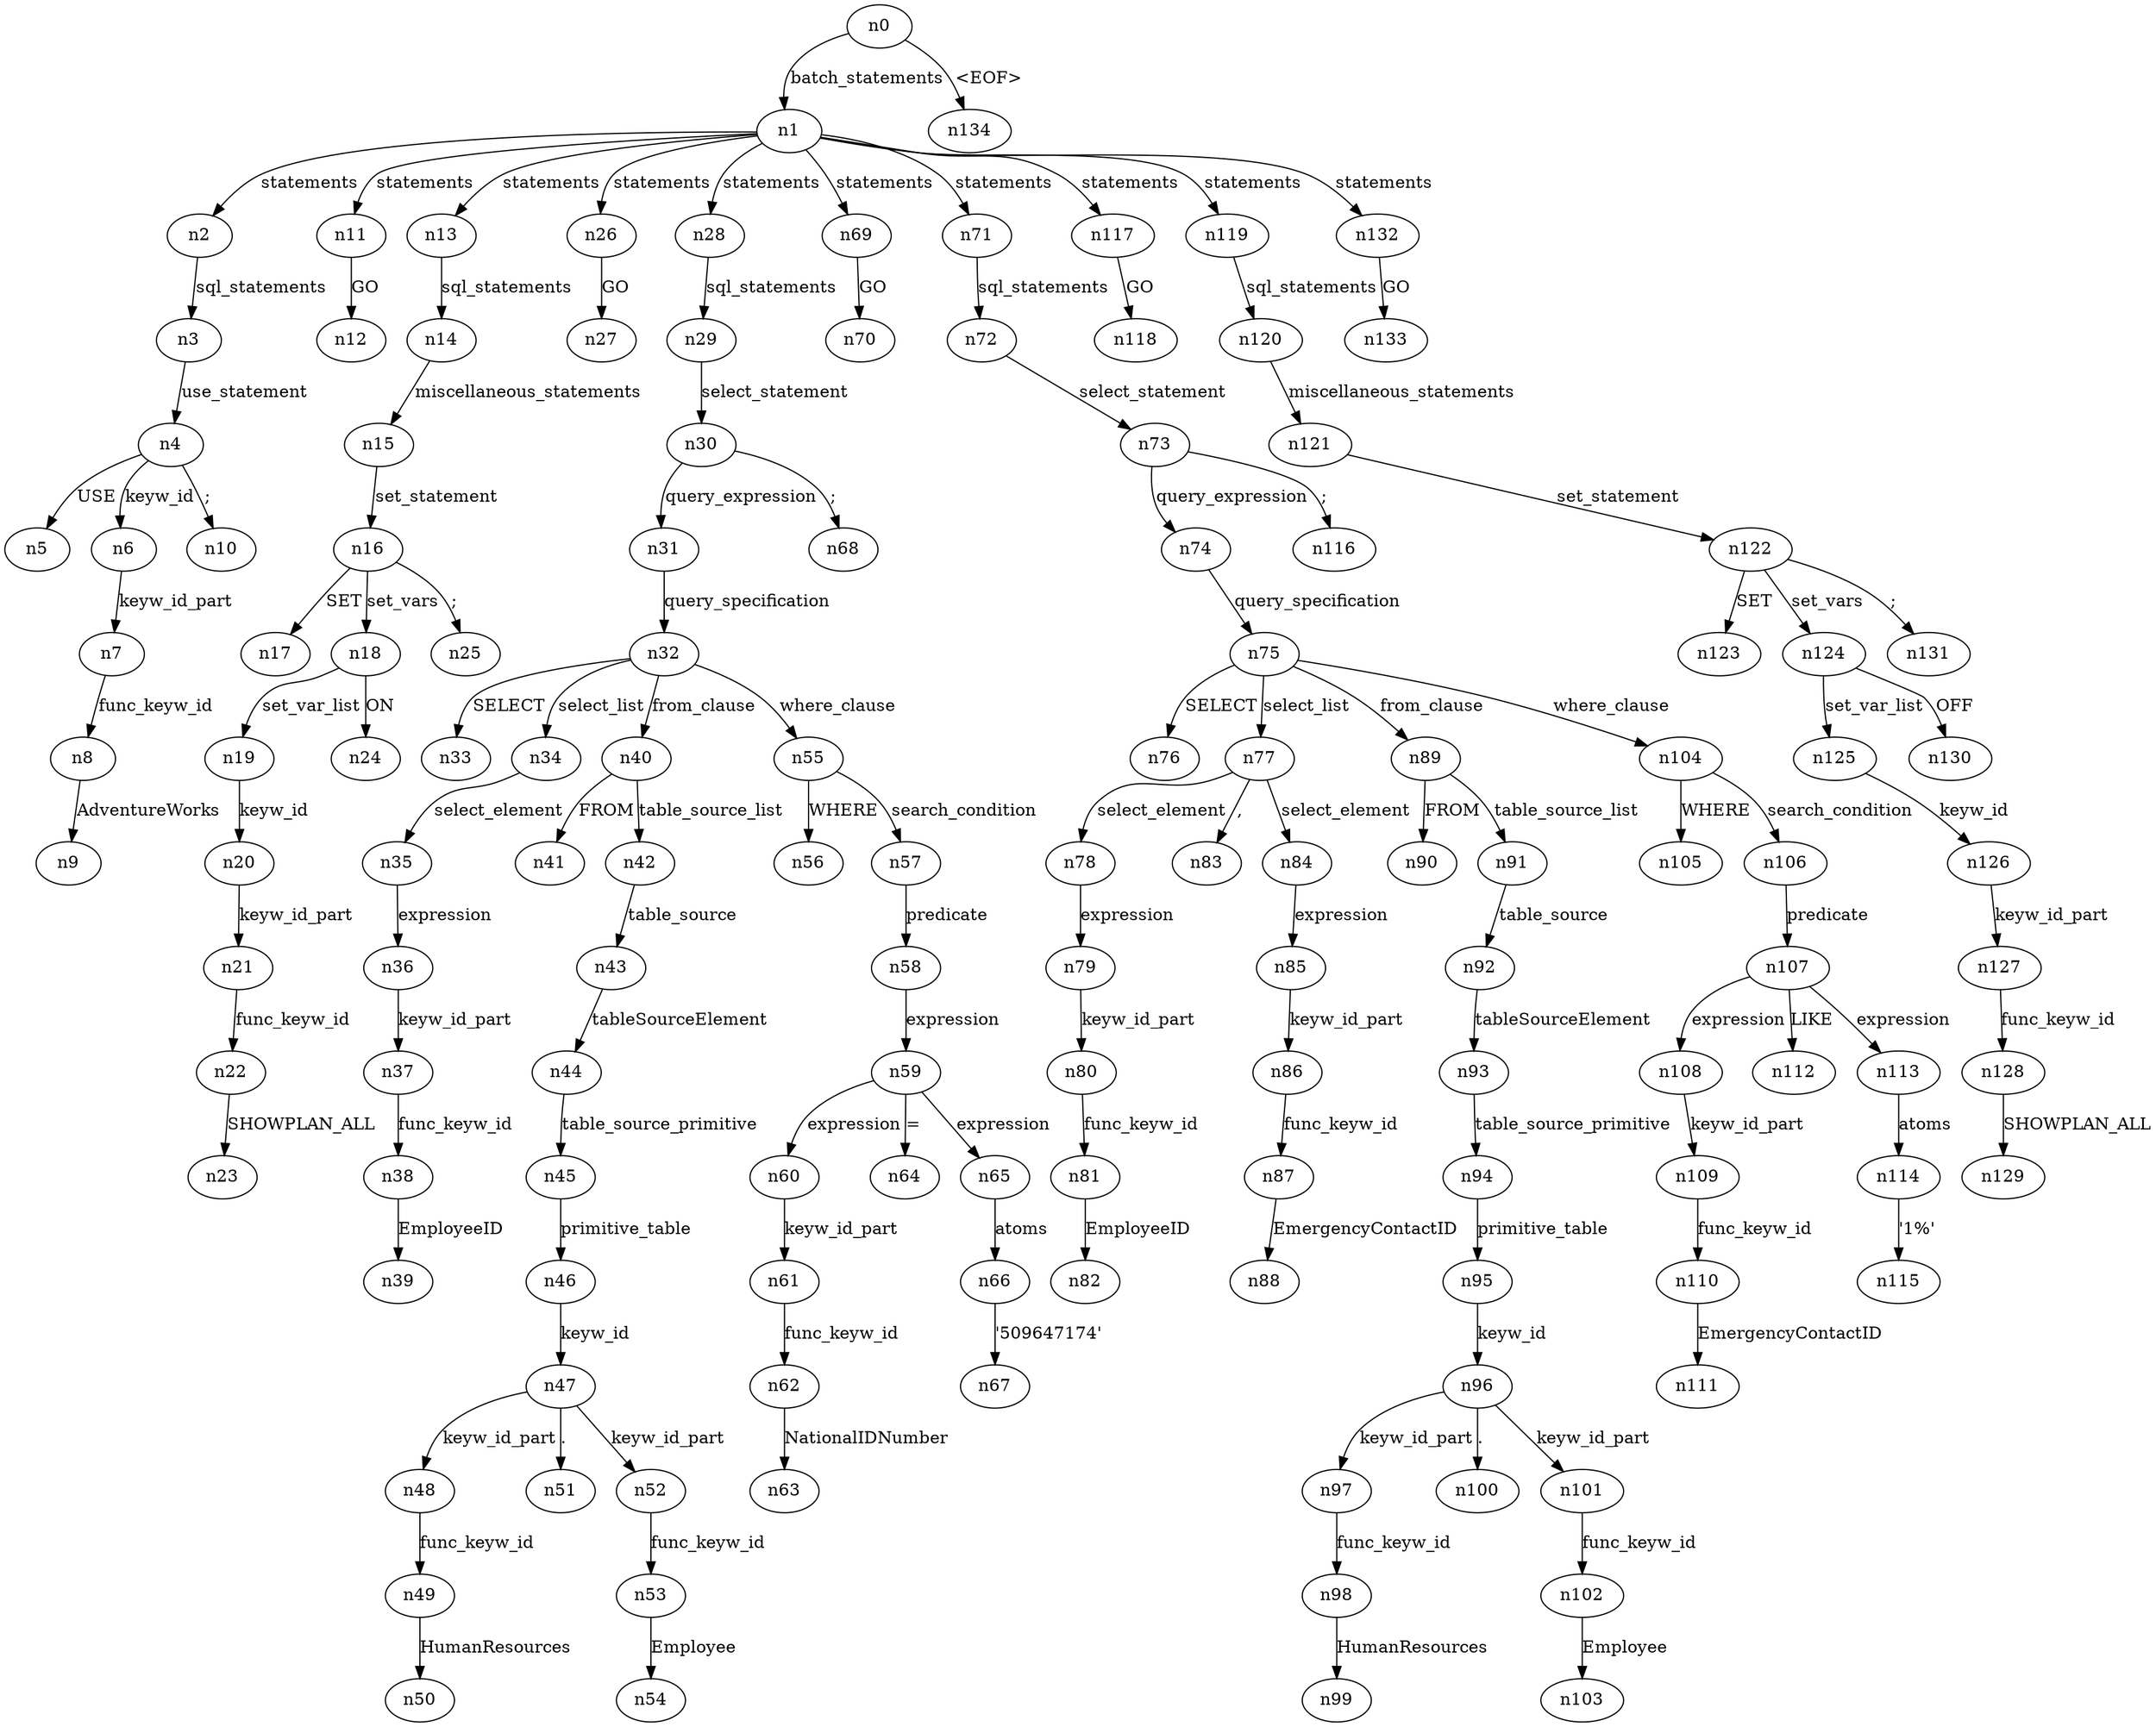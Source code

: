 digraph ParseTree {
  n0 -> n1 [label="batch_statements"];
  n1 -> n2 [label="statements"];
  n2 -> n3 [label="sql_statements"];
  n3 -> n4 [label="use_statement"];
  n4 -> n5 [label="USE"];
  n4 -> n6 [label="keyw_id"];
  n6 -> n7 [label="keyw_id_part"];
  n7 -> n8 [label="func_keyw_id"];
  n8 -> n9 [label="AdventureWorks"];
  n4 -> n10 [label=";"];
  n1 -> n11 [label="statements"];
  n11 -> n12 [label="GO"];
  n1 -> n13 [label="statements"];
  n13 -> n14 [label="sql_statements"];
  n14 -> n15 [label="miscellaneous_statements"];
  n15 -> n16 [label="set_statement"];
  n16 -> n17 [label="SET"];
  n16 -> n18 [label="set_vars"];
  n18 -> n19 [label="set_var_list"];
  n19 -> n20 [label="keyw_id"];
  n20 -> n21 [label="keyw_id_part"];
  n21 -> n22 [label="func_keyw_id"];
  n22 -> n23 [label="SHOWPLAN_ALL"];
  n18 -> n24 [label="ON"];
  n16 -> n25 [label=";"];
  n1 -> n26 [label="statements"];
  n26 -> n27 [label="GO"];
  n1 -> n28 [label="statements"];
  n28 -> n29 [label="sql_statements"];
  n29 -> n30 [label="select_statement"];
  n30 -> n31 [label="query_expression"];
  n31 -> n32 [label="query_specification"];
  n32 -> n33 [label="SELECT"];
  n32 -> n34 [label="select_list"];
  n34 -> n35 [label="select_element"];
  n35 -> n36 [label="expression"];
  n36 -> n37 [label="keyw_id_part"];
  n37 -> n38 [label="func_keyw_id"];
  n38 -> n39 [label="EmployeeID"];
  n32 -> n40 [label="from_clause"];
  n40 -> n41 [label="FROM"];
  n40 -> n42 [label="table_source_list"];
  n42 -> n43 [label="table_source"];
  n43 -> n44 [label="tableSourceElement"];
  n44 -> n45 [label="table_source_primitive"];
  n45 -> n46 [label="primitive_table"];
  n46 -> n47 [label="keyw_id"];
  n47 -> n48 [label="keyw_id_part"];
  n48 -> n49 [label="func_keyw_id"];
  n49 -> n50 [label="HumanResources"];
  n47 -> n51 [label="."];
  n47 -> n52 [label="keyw_id_part"];
  n52 -> n53 [label="func_keyw_id"];
  n53 -> n54 [label="Employee"];
  n32 -> n55 [label="where_clause"];
  n55 -> n56 [label="WHERE"];
  n55 -> n57 [label="search_condition"];
  n57 -> n58 [label="predicate"];
  n58 -> n59 [label="expression"];
  n59 -> n60 [label="expression"];
  n60 -> n61 [label="keyw_id_part"];
  n61 -> n62 [label="func_keyw_id"];
  n62 -> n63 [label="NationalIDNumber"];
  n59 -> n64 [label="="];
  n59 -> n65 [label="expression"];
  n65 -> n66 [label="atoms"];
  n66 -> n67 [label="'509647174'"];
  n30 -> n68 [label=";"];
  n1 -> n69 [label="statements"];
  n69 -> n70 [label="GO"];
  n1 -> n71 [label="statements"];
  n71 -> n72 [label="sql_statements"];
  n72 -> n73 [label="select_statement"];
  n73 -> n74 [label="query_expression"];
  n74 -> n75 [label="query_specification"];
  n75 -> n76 [label="SELECT"];
  n75 -> n77 [label="select_list"];
  n77 -> n78 [label="select_element"];
  n78 -> n79 [label="expression"];
  n79 -> n80 [label="keyw_id_part"];
  n80 -> n81 [label="func_keyw_id"];
  n81 -> n82 [label="EmployeeID"];
  n77 -> n83 [label=","];
  n77 -> n84 [label="select_element"];
  n84 -> n85 [label="expression"];
  n85 -> n86 [label="keyw_id_part"];
  n86 -> n87 [label="func_keyw_id"];
  n87 -> n88 [label="EmergencyContactID"];
  n75 -> n89 [label="from_clause"];
  n89 -> n90 [label="FROM"];
  n89 -> n91 [label="table_source_list"];
  n91 -> n92 [label="table_source"];
  n92 -> n93 [label="tableSourceElement"];
  n93 -> n94 [label="table_source_primitive"];
  n94 -> n95 [label="primitive_table"];
  n95 -> n96 [label="keyw_id"];
  n96 -> n97 [label="keyw_id_part"];
  n97 -> n98 [label="func_keyw_id"];
  n98 -> n99 [label="HumanResources"];
  n96 -> n100 [label="."];
  n96 -> n101 [label="keyw_id_part"];
  n101 -> n102 [label="func_keyw_id"];
  n102 -> n103 [label="Employee"];
  n75 -> n104 [label="where_clause"];
  n104 -> n105 [label="WHERE"];
  n104 -> n106 [label="search_condition"];
  n106 -> n107 [label="predicate"];
  n107 -> n108 [label="expression"];
  n108 -> n109 [label="keyw_id_part"];
  n109 -> n110 [label="func_keyw_id"];
  n110 -> n111 [label="EmergencyContactID"];
  n107 -> n112 [label="LIKE"];
  n107 -> n113 [label="expression"];
  n113 -> n114 [label="atoms"];
  n114 -> n115 [label="'1%'"];
  n73 -> n116 [label=";"];
  n1 -> n117 [label="statements"];
  n117 -> n118 [label="GO"];
  n1 -> n119 [label="statements"];
  n119 -> n120 [label="sql_statements"];
  n120 -> n121 [label="miscellaneous_statements"];
  n121 -> n122 [label="set_statement"];
  n122 -> n123 [label="SET"];
  n122 -> n124 [label="set_vars"];
  n124 -> n125 [label="set_var_list"];
  n125 -> n126 [label="keyw_id"];
  n126 -> n127 [label="keyw_id_part"];
  n127 -> n128 [label="func_keyw_id"];
  n128 -> n129 [label="SHOWPLAN_ALL"];
  n124 -> n130 [label="OFF"];
  n122 -> n131 [label=";"];
  n1 -> n132 [label="statements"];
  n132 -> n133 [label="GO"];
  n0 -> n134 [label="<EOF>"];
}